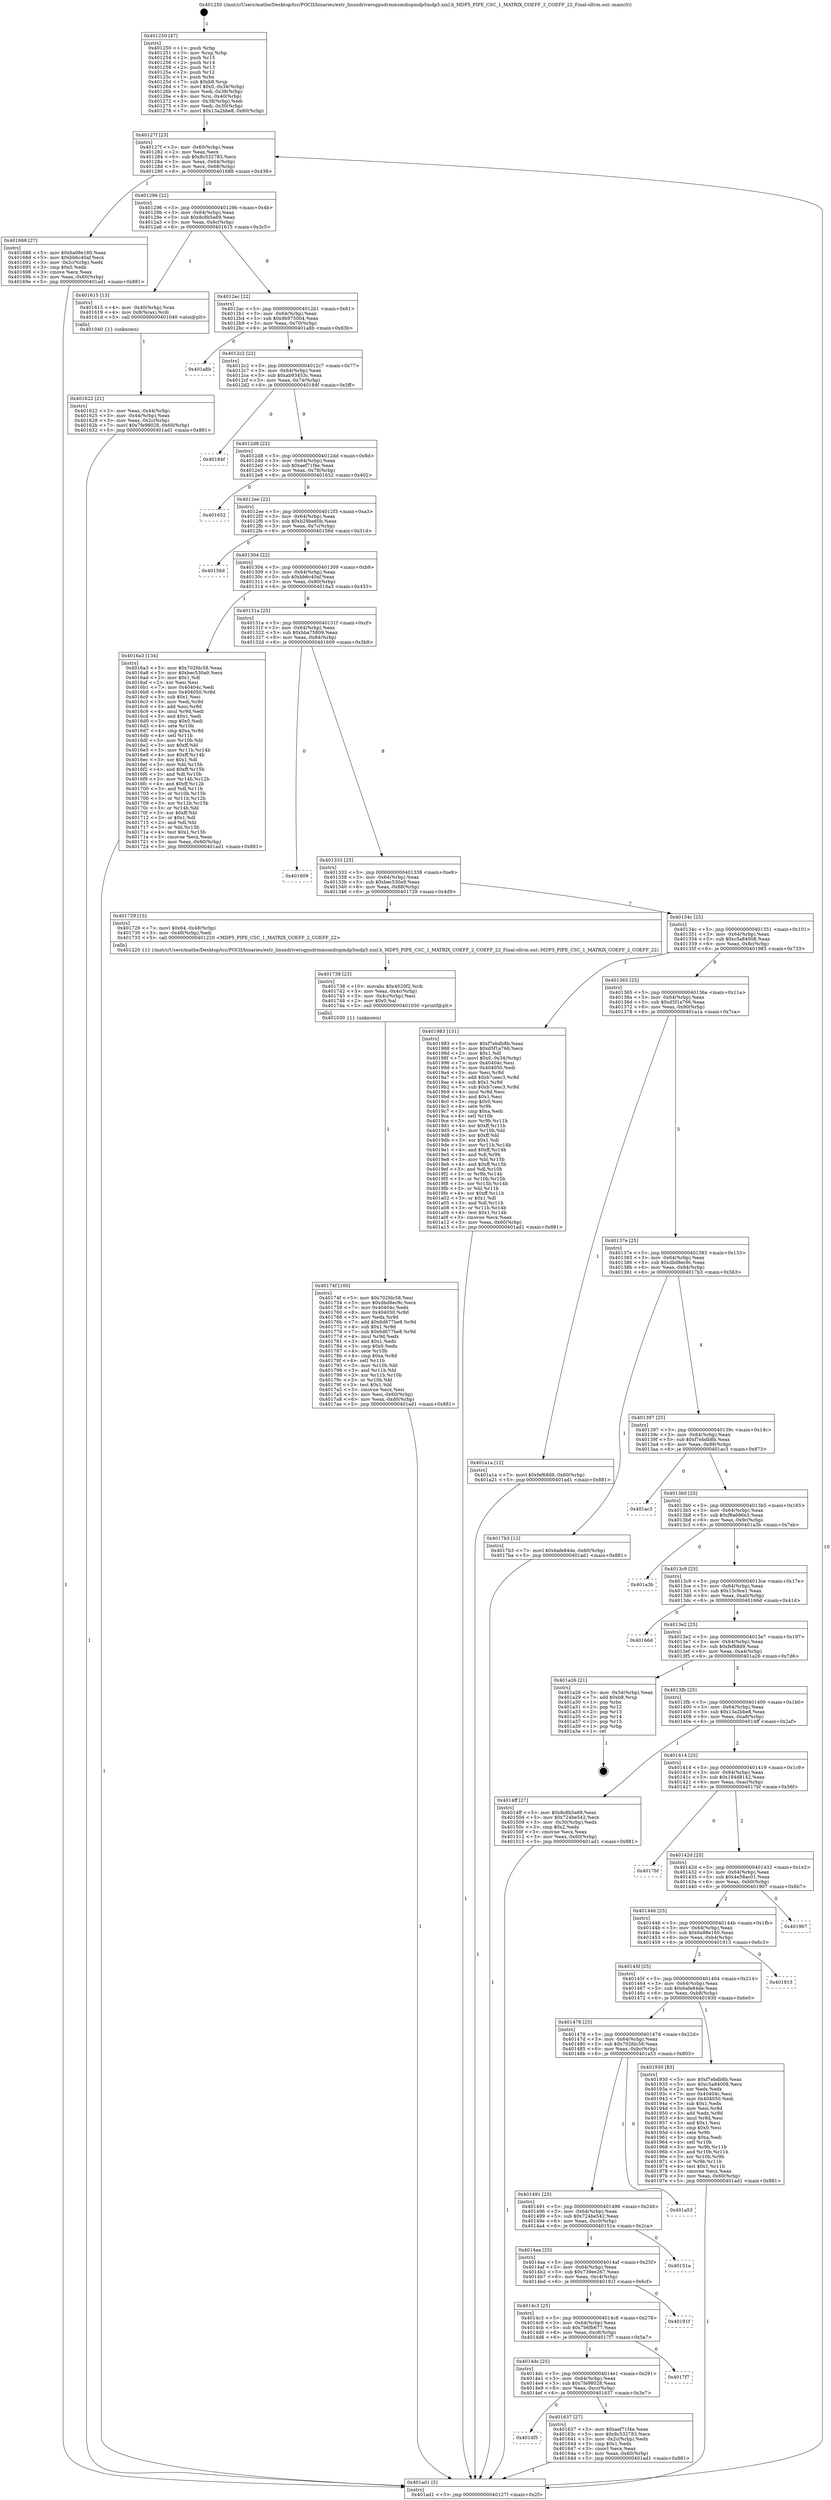 digraph "0x401250" {
  label = "0x401250 (/mnt/c/Users/mathe/Desktop/tcc/POCII/binaries/extr_linuxdriversgpudrmmsmdispmdp5mdp5.xml.h_MDP5_PIPE_CSC_1_MATRIX_COEFF_2_COEFF_22_Final-ollvm.out::main(0))"
  labelloc = "t"
  node[shape=record]

  Entry [label="",width=0.3,height=0.3,shape=circle,fillcolor=black,style=filled]
  "0x40127f" [label="{
     0x40127f [23]\l
     | [instrs]\l
     &nbsp;&nbsp;0x40127f \<+3\>: mov -0x60(%rbp),%eax\l
     &nbsp;&nbsp;0x401282 \<+2\>: mov %eax,%ecx\l
     &nbsp;&nbsp;0x401284 \<+6\>: sub $0x8c532783,%ecx\l
     &nbsp;&nbsp;0x40128a \<+3\>: mov %eax,-0x64(%rbp)\l
     &nbsp;&nbsp;0x40128d \<+3\>: mov %ecx,-0x68(%rbp)\l
     &nbsp;&nbsp;0x401290 \<+6\>: je 0000000000401688 \<main+0x438\>\l
  }"]
  "0x401688" [label="{
     0x401688 [27]\l
     | [instrs]\l
     &nbsp;&nbsp;0x401688 \<+5\>: mov $0x6a98e160,%eax\l
     &nbsp;&nbsp;0x40168d \<+5\>: mov $0xbb6c40af,%ecx\l
     &nbsp;&nbsp;0x401692 \<+3\>: mov -0x2c(%rbp),%edx\l
     &nbsp;&nbsp;0x401695 \<+3\>: cmp $0x0,%edx\l
     &nbsp;&nbsp;0x401698 \<+3\>: cmove %ecx,%eax\l
     &nbsp;&nbsp;0x40169b \<+3\>: mov %eax,-0x60(%rbp)\l
     &nbsp;&nbsp;0x40169e \<+5\>: jmp 0000000000401ad1 \<main+0x881\>\l
  }"]
  "0x401296" [label="{
     0x401296 [22]\l
     | [instrs]\l
     &nbsp;&nbsp;0x401296 \<+5\>: jmp 000000000040129b \<main+0x4b\>\l
     &nbsp;&nbsp;0x40129b \<+3\>: mov -0x64(%rbp),%eax\l
     &nbsp;&nbsp;0x40129e \<+5\>: sub $0x8c8b5a69,%eax\l
     &nbsp;&nbsp;0x4012a3 \<+3\>: mov %eax,-0x6c(%rbp)\l
     &nbsp;&nbsp;0x4012a6 \<+6\>: je 0000000000401615 \<main+0x3c5\>\l
  }"]
  Exit [label="",width=0.3,height=0.3,shape=circle,fillcolor=black,style=filled,peripheries=2]
  "0x401615" [label="{
     0x401615 [13]\l
     | [instrs]\l
     &nbsp;&nbsp;0x401615 \<+4\>: mov -0x40(%rbp),%rax\l
     &nbsp;&nbsp;0x401619 \<+4\>: mov 0x8(%rax),%rdi\l
     &nbsp;&nbsp;0x40161d \<+5\>: call 0000000000401040 \<atoi@plt\>\l
     | [calls]\l
     &nbsp;&nbsp;0x401040 \{1\} (unknown)\l
  }"]
  "0x4012ac" [label="{
     0x4012ac [22]\l
     | [instrs]\l
     &nbsp;&nbsp;0x4012ac \<+5\>: jmp 00000000004012b1 \<main+0x61\>\l
     &nbsp;&nbsp;0x4012b1 \<+3\>: mov -0x64(%rbp),%eax\l
     &nbsp;&nbsp;0x4012b4 \<+5\>: sub $0x9b975004,%eax\l
     &nbsp;&nbsp;0x4012b9 \<+3\>: mov %eax,-0x70(%rbp)\l
     &nbsp;&nbsp;0x4012bc \<+6\>: je 0000000000401a8b \<main+0x83b\>\l
  }"]
  "0x40174f" [label="{
     0x40174f [100]\l
     | [instrs]\l
     &nbsp;&nbsp;0x40174f \<+5\>: mov $0x702fdc58,%esi\l
     &nbsp;&nbsp;0x401754 \<+5\>: mov $0xdbd8ec9c,%ecx\l
     &nbsp;&nbsp;0x401759 \<+7\>: mov 0x40404c,%edx\l
     &nbsp;&nbsp;0x401760 \<+8\>: mov 0x404050,%r8d\l
     &nbsp;&nbsp;0x401768 \<+3\>: mov %edx,%r9d\l
     &nbsp;&nbsp;0x40176b \<+7\>: add $0x6d677be8,%r9d\l
     &nbsp;&nbsp;0x401772 \<+4\>: sub $0x1,%r9d\l
     &nbsp;&nbsp;0x401776 \<+7\>: sub $0x6d677be8,%r9d\l
     &nbsp;&nbsp;0x40177d \<+4\>: imul %r9d,%edx\l
     &nbsp;&nbsp;0x401781 \<+3\>: and $0x1,%edx\l
     &nbsp;&nbsp;0x401784 \<+3\>: cmp $0x0,%edx\l
     &nbsp;&nbsp;0x401787 \<+4\>: sete %r10b\l
     &nbsp;&nbsp;0x40178b \<+4\>: cmp $0xa,%r8d\l
     &nbsp;&nbsp;0x40178f \<+4\>: setl %r11b\l
     &nbsp;&nbsp;0x401793 \<+3\>: mov %r10b,%bl\l
     &nbsp;&nbsp;0x401796 \<+3\>: and %r11b,%bl\l
     &nbsp;&nbsp;0x401799 \<+3\>: xor %r11b,%r10b\l
     &nbsp;&nbsp;0x40179c \<+3\>: or %r10b,%bl\l
     &nbsp;&nbsp;0x40179f \<+3\>: test $0x1,%bl\l
     &nbsp;&nbsp;0x4017a2 \<+3\>: cmovne %ecx,%esi\l
     &nbsp;&nbsp;0x4017a5 \<+3\>: mov %esi,-0x60(%rbp)\l
     &nbsp;&nbsp;0x4017a8 \<+6\>: mov %eax,-0xd0(%rbp)\l
     &nbsp;&nbsp;0x4017ae \<+5\>: jmp 0000000000401ad1 \<main+0x881\>\l
  }"]
  "0x401a8b" [label="{
     0x401a8b\l
  }", style=dashed]
  "0x4012c2" [label="{
     0x4012c2 [22]\l
     | [instrs]\l
     &nbsp;&nbsp;0x4012c2 \<+5\>: jmp 00000000004012c7 \<main+0x77\>\l
     &nbsp;&nbsp;0x4012c7 \<+3\>: mov -0x64(%rbp),%eax\l
     &nbsp;&nbsp;0x4012ca \<+5\>: sub $0xab93453c,%eax\l
     &nbsp;&nbsp;0x4012cf \<+3\>: mov %eax,-0x74(%rbp)\l
     &nbsp;&nbsp;0x4012d2 \<+6\>: je 000000000040184f \<main+0x5ff\>\l
  }"]
  "0x401738" [label="{
     0x401738 [23]\l
     | [instrs]\l
     &nbsp;&nbsp;0x401738 \<+10\>: movabs $0x4020f2,%rdi\l
     &nbsp;&nbsp;0x401742 \<+3\>: mov %eax,-0x4c(%rbp)\l
     &nbsp;&nbsp;0x401745 \<+3\>: mov -0x4c(%rbp),%esi\l
     &nbsp;&nbsp;0x401748 \<+2\>: mov $0x0,%al\l
     &nbsp;&nbsp;0x40174a \<+5\>: call 0000000000401030 \<printf@plt\>\l
     | [calls]\l
     &nbsp;&nbsp;0x401030 \{1\} (unknown)\l
  }"]
  "0x40184f" [label="{
     0x40184f\l
  }", style=dashed]
  "0x4012d8" [label="{
     0x4012d8 [22]\l
     | [instrs]\l
     &nbsp;&nbsp;0x4012d8 \<+5\>: jmp 00000000004012dd \<main+0x8d\>\l
     &nbsp;&nbsp;0x4012dd \<+3\>: mov -0x64(%rbp),%eax\l
     &nbsp;&nbsp;0x4012e0 \<+5\>: sub $0xaef71f4e,%eax\l
     &nbsp;&nbsp;0x4012e5 \<+3\>: mov %eax,-0x78(%rbp)\l
     &nbsp;&nbsp;0x4012e8 \<+6\>: je 0000000000401652 \<main+0x402\>\l
  }"]
  "0x4014f5" [label="{
     0x4014f5\l
  }", style=dashed]
  "0x401652" [label="{
     0x401652\l
  }", style=dashed]
  "0x4012ee" [label="{
     0x4012ee [22]\l
     | [instrs]\l
     &nbsp;&nbsp;0x4012ee \<+5\>: jmp 00000000004012f3 \<main+0xa3\>\l
     &nbsp;&nbsp;0x4012f3 \<+3\>: mov -0x64(%rbp),%eax\l
     &nbsp;&nbsp;0x4012f6 \<+5\>: sub $0xb29be60b,%eax\l
     &nbsp;&nbsp;0x4012fb \<+3\>: mov %eax,-0x7c(%rbp)\l
     &nbsp;&nbsp;0x4012fe \<+6\>: je 000000000040156d \<main+0x31d\>\l
  }"]
  "0x401637" [label="{
     0x401637 [27]\l
     | [instrs]\l
     &nbsp;&nbsp;0x401637 \<+5\>: mov $0xaef71f4e,%eax\l
     &nbsp;&nbsp;0x40163c \<+5\>: mov $0x8c532783,%ecx\l
     &nbsp;&nbsp;0x401641 \<+3\>: mov -0x2c(%rbp),%edx\l
     &nbsp;&nbsp;0x401644 \<+3\>: cmp $0x1,%edx\l
     &nbsp;&nbsp;0x401647 \<+3\>: cmovl %ecx,%eax\l
     &nbsp;&nbsp;0x40164a \<+3\>: mov %eax,-0x60(%rbp)\l
     &nbsp;&nbsp;0x40164d \<+5\>: jmp 0000000000401ad1 \<main+0x881\>\l
  }"]
  "0x40156d" [label="{
     0x40156d\l
  }", style=dashed]
  "0x401304" [label="{
     0x401304 [22]\l
     | [instrs]\l
     &nbsp;&nbsp;0x401304 \<+5\>: jmp 0000000000401309 \<main+0xb9\>\l
     &nbsp;&nbsp;0x401309 \<+3\>: mov -0x64(%rbp),%eax\l
     &nbsp;&nbsp;0x40130c \<+5\>: sub $0xbb6c40af,%eax\l
     &nbsp;&nbsp;0x401311 \<+3\>: mov %eax,-0x80(%rbp)\l
     &nbsp;&nbsp;0x401314 \<+6\>: je 00000000004016a3 \<main+0x453\>\l
  }"]
  "0x4014dc" [label="{
     0x4014dc [25]\l
     | [instrs]\l
     &nbsp;&nbsp;0x4014dc \<+5\>: jmp 00000000004014e1 \<main+0x291\>\l
     &nbsp;&nbsp;0x4014e1 \<+3\>: mov -0x64(%rbp),%eax\l
     &nbsp;&nbsp;0x4014e4 \<+5\>: sub $0x7fe98028,%eax\l
     &nbsp;&nbsp;0x4014e9 \<+6\>: mov %eax,-0xcc(%rbp)\l
     &nbsp;&nbsp;0x4014ef \<+6\>: je 0000000000401637 \<main+0x3e7\>\l
  }"]
  "0x4016a3" [label="{
     0x4016a3 [134]\l
     | [instrs]\l
     &nbsp;&nbsp;0x4016a3 \<+5\>: mov $0x702fdc58,%eax\l
     &nbsp;&nbsp;0x4016a8 \<+5\>: mov $0xbec530a9,%ecx\l
     &nbsp;&nbsp;0x4016ad \<+2\>: mov $0x1,%dl\l
     &nbsp;&nbsp;0x4016af \<+2\>: xor %esi,%esi\l
     &nbsp;&nbsp;0x4016b1 \<+7\>: mov 0x40404c,%edi\l
     &nbsp;&nbsp;0x4016b8 \<+8\>: mov 0x404050,%r8d\l
     &nbsp;&nbsp;0x4016c0 \<+3\>: sub $0x1,%esi\l
     &nbsp;&nbsp;0x4016c3 \<+3\>: mov %edi,%r9d\l
     &nbsp;&nbsp;0x4016c6 \<+3\>: add %esi,%r9d\l
     &nbsp;&nbsp;0x4016c9 \<+4\>: imul %r9d,%edi\l
     &nbsp;&nbsp;0x4016cd \<+3\>: and $0x1,%edi\l
     &nbsp;&nbsp;0x4016d0 \<+3\>: cmp $0x0,%edi\l
     &nbsp;&nbsp;0x4016d3 \<+4\>: sete %r10b\l
     &nbsp;&nbsp;0x4016d7 \<+4\>: cmp $0xa,%r8d\l
     &nbsp;&nbsp;0x4016db \<+4\>: setl %r11b\l
     &nbsp;&nbsp;0x4016df \<+3\>: mov %r10b,%bl\l
     &nbsp;&nbsp;0x4016e2 \<+3\>: xor $0xff,%bl\l
     &nbsp;&nbsp;0x4016e5 \<+3\>: mov %r11b,%r14b\l
     &nbsp;&nbsp;0x4016e8 \<+4\>: xor $0xff,%r14b\l
     &nbsp;&nbsp;0x4016ec \<+3\>: xor $0x1,%dl\l
     &nbsp;&nbsp;0x4016ef \<+3\>: mov %bl,%r15b\l
     &nbsp;&nbsp;0x4016f2 \<+4\>: and $0xff,%r15b\l
     &nbsp;&nbsp;0x4016f6 \<+3\>: and %dl,%r10b\l
     &nbsp;&nbsp;0x4016f9 \<+3\>: mov %r14b,%r12b\l
     &nbsp;&nbsp;0x4016fc \<+4\>: and $0xff,%r12b\l
     &nbsp;&nbsp;0x401700 \<+3\>: and %dl,%r11b\l
     &nbsp;&nbsp;0x401703 \<+3\>: or %r10b,%r15b\l
     &nbsp;&nbsp;0x401706 \<+3\>: or %r11b,%r12b\l
     &nbsp;&nbsp;0x401709 \<+3\>: xor %r12b,%r15b\l
     &nbsp;&nbsp;0x40170c \<+3\>: or %r14b,%bl\l
     &nbsp;&nbsp;0x40170f \<+3\>: xor $0xff,%bl\l
     &nbsp;&nbsp;0x401712 \<+3\>: or $0x1,%dl\l
     &nbsp;&nbsp;0x401715 \<+2\>: and %dl,%bl\l
     &nbsp;&nbsp;0x401717 \<+3\>: or %bl,%r15b\l
     &nbsp;&nbsp;0x40171a \<+4\>: test $0x1,%r15b\l
     &nbsp;&nbsp;0x40171e \<+3\>: cmovne %ecx,%eax\l
     &nbsp;&nbsp;0x401721 \<+3\>: mov %eax,-0x60(%rbp)\l
     &nbsp;&nbsp;0x401724 \<+5\>: jmp 0000000000401ad1 \<main+0x881\>\l
  }"]
  "0x40131a" [label="{
     0x40131a [25]\l
     | [instrs]\l
     &nbsp;&nbsp;0x40131a \<+5\>: jmp 000000000040131f \<main+0xcf\>\l
     &nbsp;&nbsp;0x40131f \<+3\>: mov -0x64(%rbp),%eax\l
     &nbsp;&nbsp;0x401322 \<+5\>: sub $0xbba75809,%eax\l
     &nbsp;&nbsp;0x401327 \<+6\>: mov %eax,-0x84(%rbp)\l
     &nbsp;&nbsp;0x40132d \<+6\>: je 0000000000401609 \<main+0x3b9\>\l
  }"]
  "0x4017f7" [label="{
     0x4017f7\l
  }", style=dashed]
  "0x401609" [label="{
     0x401609\l
  }", style=dashed]
  "0x401333" [label="{
     0x401333 [25]\l
     | [instrs]\l
     &nbsp;&nbsp;0x401333 \<+5\>: jmp 0000000000401338 \<main+0xe8\>\l
     &nbsp;&nbsp;0x401338 \<+3\>: mov -0x64(%rbp),%eax\l
     &nbsp;&nbsp;0x40133b \<+5\>: sub $0xbec530a9,%eax\l
     &nbsp;&nbsp;0x401340 \<+6\>: mov %eax,-0x88(%rbp)\l
     &nbsp;&nbsp;0x401346 \<+6\>: je 0000000000401729 \<main+0x4d9\>\l
  }"]
  "0x4014c3" [label="{
     0x4014c3 [25]\l
     | [instrs]\l
     &nbsp;&nbsp;0x4014c3 \<+5\>: jmp 00000000004014c8 \<main+0x278\>\l
     &nbsp;&nbsp;0x4014c8 \<+3\>: mov -0x64(%rbp),%eax\l
     &nbsp;&nbsp;0x4014cb \<+5\>: sub $0x7b6fb677,%eax\l
     &nbsp;&nbsp;0x4014d0 \<+6\>: mov %eax,-0xc8(%rbp)\l
     &nbsp;&nbsp;0x4014d6 \<+6\>: je 00000000004017f7 \<main+0x5a7\>\l
  }"]
  "0x401729" [label="{
     0x401729 [15]\l
     | [instrs]\l
     &nbsp;&nbsp;0x401729 \<+7\>: movl $0x64,-0x48(%rbp)\l
     &nbsp;&nbsp;0x401730 \<+3\>: mov -0x48(%rbp),%edi\l
     &nbsp;&nbsp;0x401733 \<+5\>: call 0000000000401220 \<MDP5_PIPE_CSC_1_MATRIX_COEFF_2_COEFF_22\>\l
     | [calls]\l
     &nbsp;&nbsp;0x401220 \{1\} (/mnt/c/Users/mathe/Desktop/tcc/POCII/binaries/extr_linuxdriversgpudrmmsmdispmdp5mdp5.xml.h_MDP5_PIPE_CSC_1_MATRIX_COEFF_2_COEFF_22_Final-ollvm.out::MDP5_PIPE_CSC_1_MATRIX_COEFF_2_COEFF_22)\l
  }"]
  "0x40134c" [label="{
     0x40134c [25]\l
     | [instrs]\l
     &nbsp;&nbsp;0x40134c \<+5\>: jmp 0000000000401351 \<main+0x101\>\l
     &nbsp;&nbsp;0x401351 \<+3\>: mov -0x64(%rbp),%eax\l
     &nbsp;&nbsp;0x401354 \<+5\>: sub $0xc5a84008,%eax\l
     &nbsp;&nbsp;0x401359 \<+6\>: mov %eax,-0x8c(%rbp)\l
     &nbsp;&nbsp;0x40135f \<+6\>: je 0000000000401983 \<main+0x733\>\l
  }"]
  "0x40191f" [label="{
     0x40191f\l
  }", style=dashed]
  "0x401983" [label="{
     0x401983 [151]\l
     | [instrs]\l
     &nbsp;&nbsp;0x401983 \<+5\>: mov $0xf7ebdb8b,%eax\l
     &nbsp;&nbsp;0x401988 \<+5\>: mov $0xd5f1a766,%ecx\l
     &nbsp;&nbsp;0x40198d \<+2\>: mov $0x1,%dl\l
     &nbsp;&nbsp;0x40198f \<+7\>: movl $0x0,-0x34(%rbp)\l
     &nbsp;&nbsp;0x401996 \<+7\>: mov 0x40404c,%esi\l
     &nbsp;&nbsp;0x40199d \<+7\>: mov 0x404050,%edi\l
     &nbsp;&nbsp;0x4019a4 \<+3\>: mov %esi,%r8d\l
     &nbsp;&nbsp;0x4019a7 \<+7\>: add $0xb7ceec3,%r8d\l
     &nbsp;&nbsp;0x4019ae \<+4\>: sub $0x1,%r8d\l
     &nbsp;&nbsp;0x4019b2 \<+7\>: sub $0xb7ceec3,%r8d\l
     &nbsp;&nbsp;0x4019b9 \<+4\>: imul %r8d,%esi\l
     &nbsp;&nbsp;0x4019bd \<+3\>: and $0x1,%esi\l
     &nbsp;&nbsp;0x4019c0 \<+3\>: cmp $0x0,%esi\l
     &nbsp;&nbsp;0x4019c3 \<+4\>: sete %r9b\l
     &nbsp;&nbsp;0x4019c7 \<+3\>: cmp $0xa,%edi\l
     &nbsp;&nbsp;0x4019ca \<+4\>: setl %r10b\l
     &nbsp;&nbsp;0x4019ce \<+3\>: mov %r9b,%r11b\l
     &nbsp;&nbsp;0x4019d1 \<+4\>: xor $0xff,%r11b\l
     &nbsp;&nbsp;0x4019d5 \<+3\>: mov %r10b,%bl\l
     &nbsp;&nbsp;0x4019d8 \<+3\>: xor $0xff,%bl\l
     &nbsp;&nbsp;0x4019db \<+3\>: xor $0x1,%dl\l
     &nbsp;&nbsp;0x4019de \<+3\>: mov %r11b,%r14b\l
     &nbsp;&nbsp;0x4019e1 \<+4\>: and $0xff,%r14b\l
     &nbsp;&nbsp;0x4019e5 \<+3\>: and %dl,%r9b\l
     &nbsp;&nbsp;0x4019e8 \<+3\>: mov %bl,%r15b\l
     &nbsp;&nbsp;0x4019eb \<+4\>: and $0xff,%r15b\l
     &nbsp;&nbsp;0x4019ef \<+3\>: and %dl,%r10b\l
     &nbsp;&nbsp;0x4019f2 \<+3\>: or %r9b,%r14b\l
     &nbsp;&nbsp;0x4019f5 \<+3\>: or %r10b,%r15b\l
     &nbsp;&nbsp;0x4019f8 \<+3\>: xor %r15b,%r14b\l
     &nbsp;&nbsp;0x4019fb \<+3\>: or %bl,%r11b\l
     &nbsp;&nbsp;0x4019fe \<+4\>: xor $0xff,%r11b\l
     &nbsp;&nbsp;0x401a02 \<+3\>: or $0x1,%dl\l
     &nbsp;&nbsp;0x401a05 \<+3\>: and %dl,%r11b\l
     &nbsp;&nbsp;0x401a08 \<+3\>: or %r11b,%r14b\l
     &nbsp;&nbsp;0x401a0b \<+4\>: test $0x1,%r14b\l
     &nbsp;&nbsp;0x401a0f \<+3\>: cmovne %ecx,%eax\l
     &nbsp;&nbsp;0x401a12 \<+3\>: mov %eax,-0x60(%rbp)\l
     &nbsp;&nbsp;0x401a15 \<+5\>: jmp 0000000000401ad1 \<main+0x881\>\l
  }"]
  "0x401365" [label="{
     0x401365 [25]\l
     | [instrs]\l
     &nbsp;&nbsp;0x401365 \<+5\>: jmp 000000000040136a \<main+0x11a\>\l
     &nbsp;&nbsp;0x40136a \<+3\>: mov -0x64(%rbp),%eax\l
     &nbsp;&nbsp;0x40136d \<+5\>: sub $0xd5f1a766,%eax\l
     &nbsp;&nbsp;0x401372 \<+6\>: mov %eax,-0x90(%rbp)\l
     &nbsp;&nbsp;0x401378 \<+6\>: je 0000000000401a1a \<main+0x7ca\>\l
  }"]
  "0x4014aa" [label="{
     0x4014aa [25]\l
     | [instrs]\l
     &nbsp;&nbsp;0x4014aa \<+5\>: jmp 00000000004014af \<main+0x25f\>\l
     &nbsp;&nbsp;0x4014af \<+3\>: mov -0x64(%rbp),%eax\l
     &nbsp;&nbsp;0x4014b2 \<+5\>: sub $0x739ee267,%eax\l
     &nbsp;&nbsp;0x4014b7 \<+6\>: mov %eax,-0xc4(%rbp)\l
     &nbsp;&nbsp;0x4014bd \<+6\>: je 000000000040191f \<main+0x6cf\>\l
  }"]
  "0x401a1a" [label="{
     0x401a1a [12]\l
     | [instrs]\l
     &nbsp;&nbsp;0x401a1a \<+7\>: movl $0xfef68d9,-0x60(%rbp)\l
     &nbsp;&nbsp;0x401a21 \<+5\>: jmp 0000000000401ad1 \<main+0x881\>\l
  }"]
  "0x40137e" [label="{
     0x40137e [25]\l
     | [instrs]\l
     &nbsp;&nbsp;0x40137e \<+5\>: jmp 0000000000401383 \<main+0x133\>\l
     &nbsp;&nbsp;0x401383 \<+3\>: mov -0x64(%rbp),%eax\l
     &nbsp;&nbsp;0x401386 \<+5\>: sub $0xdbd8ec9c,%eax\l
     &nbsp;&nbsp;0x40138b \<+6\>: mov %eax,-0x94(%rbp)\l
     &nbsp;&nbsp;0x401391 \<+6\>: je 00000000004017b3 \<main+0x563\>\l
  }"]
  "0x40151a" [label="{
     0x40151a\l
  }", style=dashed]
  "0x4017b3" [label="{
     0x4017b3 [12]\l
     | [instrs]\l
     &nbsp;&nbsp;0x4017b3 \<+7\>: movl $0x6afe84de,-0x60(%rbp)\l
     &nbsp;&nbsp;0x4017ba \<+5\>: jmp 0000000000401ad1 \<main+0x881\>\l
  }"]
  "0x401397" [label="{
     0x401397 [25]\l
     | [instrs]\l
     &nbsp;&nbsp;0x401397 \<+5\>: jmp 000000000040139c \<main+0x14c\>\l
     &nbsp;&nbsp;0x40139c \<+3\>: mov -0x64(%rbp),%eax\l
     &nbsp;&nbsp;0x40139f \<+5\>: sub $0xf7ebdb8b,%eax\l
     &nbsp;&nbsp;0x4013a4 \<+6\>: mov %eax,-0x98(%rbp)\l
     &nbsp;&nbsp;0x4013aa \<+6\>: je 0000000000401ac3 \<main+0x873\>\l
  }"]
  "0x401491" [label="{
     0x401491 [25]\l
     | [instrs]\l
     &nbsp;&nbsp;0x401491 \<+5\>: jmp 0000000000401496 \<main+0x246\>\l
     &nbsp;&nbsp;0x401496 \<+3\>: mov -0x64(%rbp),%eax\l
     &nbsp;&nbsp;0x401499 \<+5\>: sub $0x724be542,%eax\l
     &nbsp;&nbsp;0x40149e \<+6\>: mov %eax,-0xc0(%rbp)\l
     &nbsp;&nbsp;0x4014a4 \<+6\>: je 000000000040151a \<main+0x2ca\>\l
  }"]
  "0x401ac3" [label="{
     0x401ac3\l
  }", style=dashed]
  "0x4013b0" [label="{
     0x4013b0 [25]\l
     | [instrs]\l
     &nbsp;&nbsp;0x4013b0 \<+5\>: jmp 00000000004013b5 \<main+0x165\>\l
     &nbsp;&nbsp;0x4013b5 \<+3\>: mov -0x64(%rbp),%eax\l
     &nbsp;&nbsp;0x4013b8 \<+5\>: sub $0xf8a686e3,%eax\l
     &nbsp;&nbsp;0x4013bd \<+6\>: mov %eax,-0x9c(%rbp)\l
     &nbsp;&nbsp;0x4013c3 \<+6\>: je 0000000000401a3b \<main+0x7eb\>\l
  }"]
  "0x401a53" [label="{
     0x401a53\l
  }", style=dashed]
  "0x401a3b" [label="{
     0x401a3b\l
  }", style=dashed]
  "0x4013c9" [label="{
     0x4013c9 [25]\l
     | [instrs]\l
     &nbsp;&nbsp;0x4013c9 \<+5\>: jmp 00000000004013ce \<main+0x17e\>\l
     &nbsp;&nbsp;0x4013ce \<+3\>: mov -0x64(%rbp),%eax\l
     &nbsp;&nbsp;0x4013d1 \<+5\>: sub $0x15c9ce1,%eax\l
     &nbsp;&nbsp;0x4013d6 \<+6\>: mov %eax,-0xa0(%rbp)\l
     &nbsp;&nbsp;0x4013dc \<+6\>: je 000000000040166d \<main+0x41d\>\l
  }"]
  "0x401478" [label="{
     0x401478 [25]\l
     | [instrs]\l
     &nbsp;&nbsp;0x401478 \<+5\>: jmp 000000000040147d \<main+0x22d\>\l
     &nbsp;&nbsp;0x40147d \<+3\>: mov -0x64(%rbp),%eax\l
     &nbsp;&nbsp;0x401480 \<+5\>: sub $0x702fdc58,%eax\l
     &nbsp;&nbsp;0x401485 \<+6\>: mov %eax,-0xbc(%rbp)\l
     &nbsp;&nbsp;0x40148b \<+6\>: je 0000000000401a53 \<main+0x803\>\l
  }"]
  "0x40166d" [label="{
     0x40166d\l
  }", style=dashed]
  "0x4013e2" [label="{
     0x4013e2 [25]\l
     | [instrs]\l
     &nbsp;&nbsp;0x4013e2 \<+5\>: jmp 00000000004013e7 \<main+0x197\>\l
     &nbsp;&nbsp;0x4013e7 \<+3\>: mov -0x64(%rbp),%eax\l
     &nbsp;&nbsp;0x4013ea \<+5\>: sub $0xfef68d9,%eax\l
     &nbsp;&nbsp;0x4013ef \<+6\>: mov %eax,-0xa4(%rbp)\l
     &nbsp;&nbsp;0x4013f5 \<+6\>: je 0000000000401a26 \<main+0x7d6\>\l
  }"]
  "0x401930" [label="{
     0x401930 [83]\l
     | [instrs]\l
     &nbsp;&nbsp;0x401930 \<+5\>: mov $0xf7ebdb8b,%eax\l
     &nbsp;&nbsp;0x401935 \<+5\>: mov $0xc5a84008,%ecx\l
     &nbsp;&nbsp;0x40193a \<+2\>: xor %edx,%edx\l
     &nbsp;&nbsp;0x40193c \<+7\>: mov 0x40404c,%esi\l
     &nbsp;&nbsp;0x401943 \<+7\>: mov 0x404050,%edi\l
     &nbsp;&nbsp;0x40194a \<+3\>: sub $0x1,%edx\l
     &nbsp;&nbsp;0x40194d \<+3\>: mov %esi,%r8d\l
     &nbsp;&nbsp;0x401950 \<+3\>: add %edx,%r8d\l
     &nbsp;&nbsp;0x401953 \<+4\>: imul %r8d,%esi\l
     &nbsp;&nbsp;0x401957 \<+3\>: and $0x1,%esi\l
     &nbsp;&nbsp;0x40195a \<+3\>: cmp $0x0,%esi\l
     &nbsp;&nbsp;0x40195d \<+4\>: sete %r9b\l
     &nbsp;&nbsp;0x401961 \<+3\>: cmp $0xa,%edi\l
     &nbsp;&nbsp;0x401964 \<+4\>: setl %r10b\l
     &nbsp;&nbsp;0x401968 \<+3\>: mov %r9b,%r11b\l
     &nbsp;&nbsp;0x40196b \<+3\>: and %r10b,%r11b\l
     &nbsp;&nbsp;0x40196e \<+3\>: xor %r10b,%r9b\l
     &nbsp;&nbsp;0x401971 \<+3\>: or %r9b,%r11b\l
     &nbsp;&nbsp;0x401974 \<+4\>: test $0x1,%r11b\l
     &nbsp;&nbsp;0x401978 \<+3\>: cmovne %ecx,%eax\l
     &nbsp;&nbsp;0x40197b \<+3\>: mov %eax,-0x60(%rbp)\l
     &nbsp;&nbsp;0x40197e \<+5\>: jmp 0000000000401ad1 \<main+0x881\>\l
  }"]
  "0x401a26" [label="{
     0x401a26 [21]\l
     | [instrs]\l
     &nbsp;&nbsp;0x401a26 \<+3\>: mov -0x34(%rbp),%eax\l
     &nbsp;&nbsp;0x401a29 \<+7\>: add $0xb8,%rsp\l
     &nbsp;&nbsp;0x401a30 \<+1\>: pop %rbx\l
     &nbsp;&nbsp;0x401a31 \<+2\>: pop %r12\l
     &nbsp;&nbsp;0x401a33 \<+2\>: pop %r13\l
     &nbsp;&nbsp;0x401a35 \<+2\>: pop %r14\l
     &nbsp;&nbsp;0x401a37 \<+2\>: pop %r15\l
     &nbsp;&nbsp;0x401a39 \<+1\>: pop %rbp\l
     &nbsp;&nbsp;0x401a3a \<+1\>: ret\l
  }"]
  "0x4013fb" [label="{
     0x4013fb [25]\l
     | [instrs]\l
     &nbsp;&nbsp;0x4013fb \<+5\>: jmp 0000000000401400 \<main+0x1b0\>\l
     &nbsp;&nbsp;0x401400 \<+3\>: mov -0x64(%rbp),%eax\l
     &nbsp;&nbsp;0x401403 \<+5\>: sub $0x13a2bbe8,%eax\l
     &nbsp;&nbsp;0x401408 \<+6\>: mov %eax,-0xa8(%rbp)\l
     &nbsp;&nbsp;0x40140e \<+6\>: je 00000000004014ff \<main+0x2af\>\l
  }"]
  "0x40145f" [label="{
     0x40145f [25]\l
     | [instrs]\l
     &nbsp;&nbsp;0x40145f \<+5\>: jmp 0000000000401464 \<main+0x214\>\l
     &nbsp;&nbsp;0x401464 \<+3\>: mov -0x64(%rbp),%eax\l
     &nbsp;&nbsp;0x401467 \<+5\>: sub $0x6afe84de,%eax\l
     &nbsp;&nbsp;0x40146c \<+6\>: mov %eax,-0xb8(%rbp)\l
     &nbsp;&nbsp;0x401472 \<+6\>: je 0000000000401930 \<main+0x6e0\>\l
  }"]
  "0x4014ff" [label="{
     0x4014ff [27]\l
     | [instrs]\l
     &nbsp;&nbsp;0x4014ff \<+5\>: mov $0x8c8b5a69,%eax\l
     &nbsp;&nbsp;0x401504 \<+5\>: mov $0x724be542,%ecx\l
     &nbsp;&nbsp;0x401509 \<+3\>: mov -0x30(%rbp),%edx\l
     &nbsp;&nbsp;0x40150c \<+3\>: cmp $0x2,%edx\l
     &nbsp;&nbsp;0x40150f \<+3\>: cmovne %ecx,%eax\l
     &nbsp;&nbsp;0x401512 \<+3\>: mov %eax,-0x60(%rbp)\l
     &nbsp;&nbsp;0x401515 \<+5\>: jmp 0000000000401ad1 \<main+0x881\>\l
  }"]
  "0x401414" [label="{
     0x401414 [25]\l
     | [instrs]\l
     &nbsp;&nbsp;0x401414 \<+5\>: jmp 0000000000401419 \<main+0x1c9\>\l
     &nbsp;&nbsp;0x401419 \<+3\>: mov -0x64(%rbp),%eax\l
     &nbsp;&nbsp;0x40141c \<+5\>: sub $0x184d8142,%eax\l
     &nbsp;&nbsp;0x401421 \<+6\>: mov %eax,-0xac(%rbp)\l
     &nbsp;&nbsp;0x401427 \<+6\>: je 00000000004017bf \<main+0x56f\>\l
  }"]
  "0x401ad1" [label="{
     0x401ad1 [5]\l
     | [instrs]\l
     &nbsp;&nbsp;0x401ad1 \<+5\>: jmp 000000000040127f \<main+0x2f\>\l
  }"]
  "0x401250" [label="{
     0x401250 [47]\l
     | [instrs]\l
     &nbsp;&nbsp;0x401250 \<+1\>: push %rbp\l
     &nbsp;&nbsp;0x401251 \<+3\>: mov %rsp,%rbp\l
     &nbsp;&nbsp;0x401254 \<+2\>: push %r15\l
     &nbsp;&nbsp;0x401256 \<+2\>: push %r14\l
     &nbsp;&nbsp;0x401258 \<+2\>: push %r13\l
     &nbsp;&nbsp;0x40125a \<+2\>: push %r12\l
     &nbsp;&nbsp;0x40125c \<+1\>: push %rbx\l
     &nbsp;&nbsp;0x40125d \<+7\>: sub $0xb8,%rsp\l
     &nbsp;&nbsp;0x401264 \<+7\>: movl $0x0,-0x34(%rbp)\l
     &nbsp;&nbsp;0x40126b \<+3\>: mov %edi,-0x38(%rbp)\l
     &nbsp;&nbsp;0x40126e \<+4\>: mov %rsi,-0x40(%rbp)\l
     &nbsp;&nbsp;0x401272 \<+3\>: mov -0x38(%rbp),%edi\l
     &nbsp;&nbsp;0x401275 \<+3\>: mov %edi,-0x30(%rbp)\l
     &nbsp;&nbsp;0x401278 \<+7\>: movl $0x13a2bbe8,-0x60(%rbp)\l
  }"]
  "0x401622" [label="{
     0x401622 [21]\l
     | [instrs]\l
     &nbsp;&nbsp;0x401622 \<+3\>: mov %eax,-0x44(%rbp)\l
     &nbsp;&nbsp;0x401625 \<+3\>: mov -0x44(%rbp),%eax\l
     &nbsp;&nbsp;0x401628 \<+3\>: mov %eax,-0x2c(%rbp)\l
     &nbsp;&nbsp;0x40162b \<+7\>: movl $0x7fe98028,-0x60(%rbp)\l
     &nbsp;&nbsp;0x401632 \<+5\>: jmp 0000000000401ad1 \<main+0x881\>\l
  }"]
  "0x401913" [label="{
     0x401913\l
  }", style=dashed]
  "0x4017bf" [label="{
     0x4017bf\l
  }", style=dashed]
  "0x40142d" [label="{
     0x40142d [25]\l
     | [instrs]\l
     &nbsp;&nbsp;0x40142d \<+5\>: jmp 0000000000401432 \<main+0x1e2\>\l
     &nbsp;&nbsp;0x401432 \<+3\>: mov -0x64(%rbp),%eax\l
     &nbsp;&nbsp;0x401435 \<+5\>: sub $0x4e58ac01,%eax\l
     &nbsp;&nbsp;0x40143a \<+6\>: mov %eax,-0xb0(%rbp)\l
     &nbsp;&nbsp;0x401440 \<+6\>: je 0000000000401907 \<main+0x6b7\>\l
  }"]
  "0x401446" [label="{
     0x401446 [25]\l
     | [instrs]\l
     &nbsp;&nbsp;0x401446 \<+5\>: jmp 000000000040144b \<main+0x1fb\>\l
     &nbsp;&nbsp;0x40144b \<+3\>: mov -0x64(%rbp),%eax\l
     &nbsp;&nbsp;0x40144e \<+5\>: sub $0x6a98e160,%eax\l
     &nbsp;&nbsp;0x401453 \<+6\>: mov %eax,-0xb4(%rbp)\l
     &nbsp;&nbsp;0x401459 \<+6\>: je 0000000000401913 \<main+0x6c3\>\l
  }"]
  "0x401907" [label="{
     0x401907\l
  }", style=dashed]
  Entry -> "0x401250" [label=" 1"]
  "0x40127f" -> "0x401688" [label=" 1"]
  "0x40127f" -> "0x401296" [label=" 10"]
  "0x401a26" -> Exit [label=" 1"]
  "0x401296" -> "0x401615" [label=" 1"]
  "0x401296" -> "0x4012ac" [label=" 9"]
  "0x401a1a" -> "0x401ad1" [label=" 1"]
  "0x4012ac" -> "0x401a8b" [label=" 0"]
  "0x4012ac" -> "0x4012c2" [label=" 9"]
  "0x401983" -> "0x401ad1" [label=" 1"]
  "0x4012c2" -> "0x40184f" [label=" 0"]
  "0x4012c2" -> "0x4012d8" [label=" 9"]
  "0x401930" -> "0x401ad1" [label=" 1"]
  "0x4012d8" -> "0x401652" [label=" 0"]
  "0x4012d8" -> "0x4012ee" [label=" 9"]
  "0x4017b3" -> "0x401ad1" [label=" 1"]
  "0x4012ee" -> "0x40156d" [label=" 0"]
  "0x4012ee" -> "0x401304" [label=" 9"]
  "0x40174f" -> "0x401ad1" [label=" 1"]
  "0x401304" -> "0x4016a3" [label=" 1"]
  "0x401304" -> "0x40131a" [label=" 8"]
  "0x401729" -> "0x401738" [label=" 1"]
  "0x40131a" -> "0x401609" [label=" 0"]
  "0x40131a" -> "0x401333" [label=" 8"]
  "0x4016a3" -> "0x401ad1" [label=" 1"]
  "0x401333" -> "0x401729" [label=" 1"]
  "0x401333" -> "0x40134c" [label=" 7"]
  "0x401637" -> "0x401ad1" [label=" 1"]
  "0x40134c" -> "0x401983" [label=" 1"]
  "0x40134c" -> "0x401365" [label=" 6"]
  "0x4014dc" -> "0x4014f5" [label=" 0"]
  "0x401365" -> "0x401a1a" [label=" 1"]
  "0x401365" -> "0x40137e" [label=" 5"]
  "0x401738" -> "0x40174f" [label=" 1"]
  "0x40137e" -> "0x4017b3" [label=" 1"]
  "0x40137e" -> "0x401397" [label=" 4"]
  "0x4014c3" -> "0x4014dc" [label=" 1"]
  "0x401397" -> "0x401ac3" [label=" 0"]
  "0x401397" -> "0x4013b0" [label=" 4"]
  "0x401688" -> "0x401ad1" [label=" 1"]
  "0x4013b0" -> "0x401a3b" [label=" 0"]
  "0x4013b0" -> "0x4013c9" [label=" 4"]
  "0x4014aa" -> "0x4014c3" [label=" 1"]
  "0x4013c9" -> "0x40166d" [label=" 0"]
  "0x4013c9" -> "0x4013e2" [label=" 4"]
  "0x4014dc" -> "0x401637" [label=" 1"]
  "0x4013e2" -> "0x401a26" [label=" 1"]
  "0x4013e2" -> "0x4013fb" [label=" 3"]
  "0x401491" -> "0x4014aa" [label=" 1"]
  "0x4013fb" -> "0x4014ff" [label=" 1"]
  "0x4013fb" -> "0x401414" [label=" 2"]
  "0x4014ff" -> "0x401ad1" [label=" 1"]
  "0x401250" -> "0x40127f" [label=" 1"]
  "0x401ad1" -> "0x40127f" [label=" 10"]
  "0x401615" -> "0x401622" [label=" 1"]
  "0x401622" -> "0x401ad1" [label=" 1"]
  "0x4014c3" -> "0x4017f7" [label=" 0"]
  "0x401414" -> "0x4017bf" [label=" 0"]
  "0x401414" -> "0x40142d" [label=" 2"]
  "0x401478" -> "0x401491" [label=" 1"]
  "0x40142d" -> "0x401907" [label=" 0"]
  "0x40142d" -> "0x401446" [label=" 2"]
  "0x401478" -> "0x401a53" [label=" 0"]
  "0x401446" -> "0x401913" [label=" 0"]
  "0x401446" -> "0x40145f" [label=" 2"]
  "0x401491" -> "0x40151a" [label=" 0"]
  "0x40145f" -> "0x401930" [label=" 1"]
  "0x40145f" -> "0x401478" [label=" 1"]
  "0x4014aa" -> "0x40191f" [label=" 0"]
}
